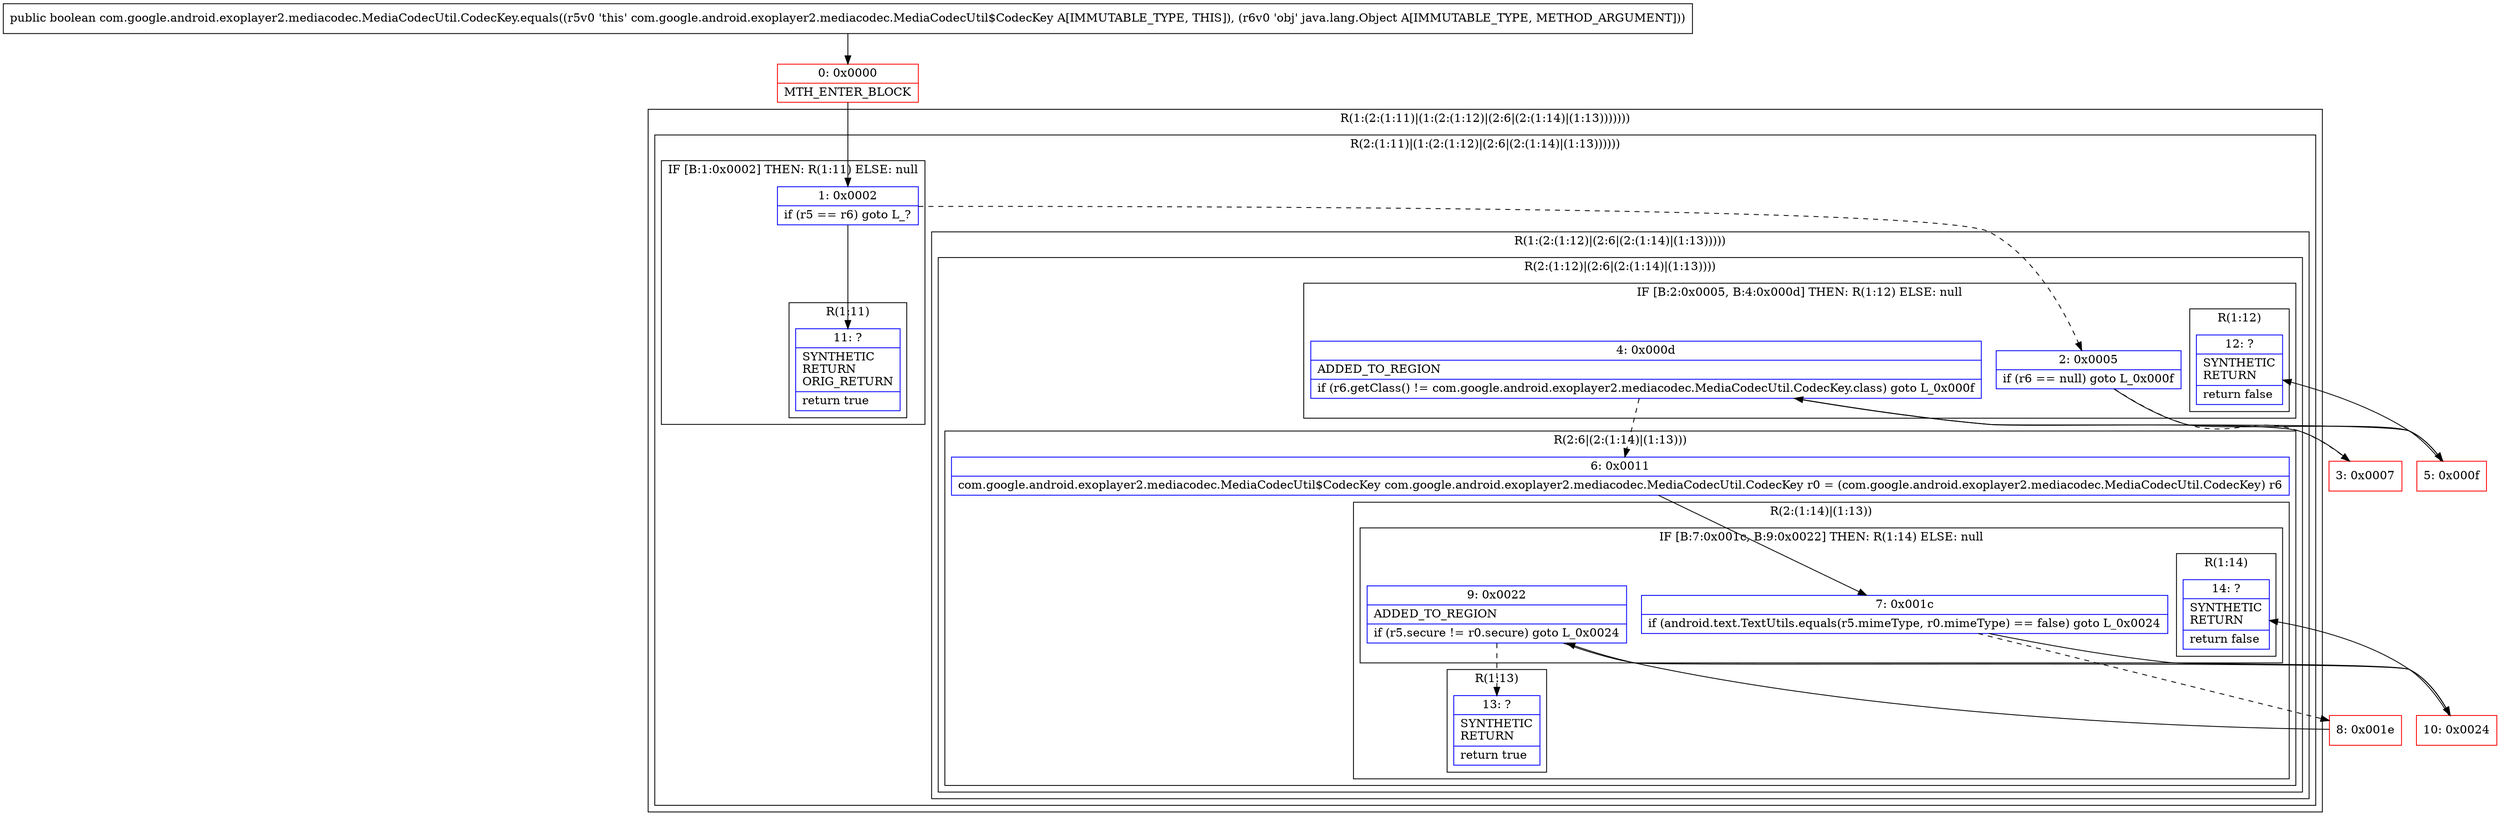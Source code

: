digraph "CFG forcom.google.android.exoplayer2.mediacodec.MediaCodecUtil.CodecKey.equals(Ljava\/lang\/Object;)Z" {
subgraph cluster_Region_1452538983 {
label = "R(1:(2:(1:11)|(1:(2:(1:12)|(2:6|(2:(1:14)|(1:13)))))))";
node [shape=record,color=blue];
subgraph cluster_Region_1315398187 {
label = "R(2:(1:11)|(1:(2:(1:12)|(2:6|(2:(1:14)|(1:13))))))";
node [shape=record,color=blue];
subgraph cluster_IfRegion_231696864 {
label = "IF [B:1:0x0002] THEN: R(1:11) ELSE: null";
node [shape=record,color=blue];
Node_1 [shape=record,label="{1\:\ 0x0002|if (r5 == r6) goto L_?\l}"];
subgraph cluster_Region_530521034 {
label = "R(1:11)";
node [shape=record,color=blue];
Node_11 [shape=record,label="{11\:\ ?|SYNTHETIC\lRETURN\lORIG_RETURN\l|return true\l}"];
}
}
subgraph cluster_Region_1453763738 {
label = "R(1:(2:(1:12)|(2:6|(2:(1:14)|(1:13)))))";
node [shape=record,color=blue];
subgraph cluster_Region_598075999 {
label = "R(2:(1:12)|(2:6|(2:(1:14)|(1:13))))";
node [shape=record,color=blue];
subgraph cluster_IfRegion_1439893410 {
label = "IF [B:2:0x0005, B:4:0x000d] THEN: R(1:12) ELSE: null";
node [shape=record,color=blue];
Node_2 [shape=record,label="{2\:\ 0x0005|if (r6 == null) goto L_0x000f\l}"];
Node_4 [shape=record,label="{4\:\ 0x000d|ADDED_TO_REGION\l|if (r6.getClass() != com.google.android.exoplayer2.mediacodec.MediaCodecUtil.CodecKey.class) goto L_0x000f\l}"];
subgraph cluster_Region_846534553 {
label = "R(1:12)";
node [shape=record,color=blue];
Node_12 [shape=record,label="{12\:\ ?|SYNTHETIC\lRETURN\l|return false\l}"];
}
}
subgraph cluster_Region_659155879 {
label = "R(2:6|(2:(1:14)|(1:13)))";
node [shape=record,color=blue];
Node_6 [shape=record,label="{6\:\ 0x0011|com.google.android.exoplayer2.mediacodec.MediaCodecUtil$CodecKey com.google.android.exoplayer2.mediacodec.MediaCodecUtil.CodecKey r0 = (com.google.android.exoplayer2.mediacodec.MediaCodecUtil.CodecKey) r6\l}"];
subgraph cluster_Region_1372892977 {
label = "R(2:(1:14)|(1:13))";
node [shape=record,color=blue];
subgraph cluster_IfRegion_1101993980 {
label = "IF [B:7:0x001c, B:9:0x0022] THEN: R(1:14) ELSE: null";
node [shape=record,color=blue];
Node_7 [shape=record,label="{7\:\ 0x001c|if (android.text.TextUtils.equals(r5.mimeType, r0.mimeType) == false) goto L_0x0024\l}"];
Node_9 [shape=record,label="{9\:\ 0x0022|ADDED_TO_REGION\l|if (r5.secure != r0.secure) goto L_0x0024\l}"];
subgraph cluster_Region_1563377734 {
label = "R(1:14)";
node [shape=record,color=blue];
Node_14 [shape=record,label="{14\:\ ?|SYNTHETIC\lRETURN\l|return false\l}"];
}
}
subgraph cluster_Region_277656150 {
label = "R(1:13)";
node [shape=record,color=blue];
Node_13 [shape=record,label="{13\:\ ?|SYNTHETIC\lRETURN\l|return true\l}"];
}
}
}
}
}
}
}
Node_0 [shape=record,color=red,label="{0\:\ 0x0000|MTH_ENTER_BLOCK\l}"];
Node_3 [shape=record,color=red,label="{3\:\ 0x0007}"];
Node_5 [shape=record,color=red,label="{5\:\ 0x000f}"];
Node_8 [shape=record,color=red,label="{8\:\ 0x001e}"];
Node_10 [shape=record,color=red,label="{10\:\ 0x0024}"];
MethodNode[shape=record,label="{public boolean com.google.android.exoplayer2.mediacodec.MediaCodecUtil.CodecKey.equals((r5v0 'this' com.google.android.exoplayer2.mediacodec.MediaCodecUtil$CodecKey A[IMMUTABLE_TYPE, THIS]), (r6v0 'obj' java.lang.Object A[IMMUTABLE_TYPE, METHOD_ARGUMENT])) }"];
MethodNode -> Node_0;
Node_1 -> Node_2[style=dashed];
Node_1 -> Node_11;
Node_2 -> Node_3[style=dashed];
Node_2 -> Node_5;
Node_4 -> Node_5;
Node_4 -> Node_6[style=dashed];
Node_6 -> Node_7;
Node_7 -> Node_8[style=dashed];
Node_7 -> Node_10;
Node_9 -> Node_10;
Node_9 -> Node_13[style=dashed];
Node_0 -> Node_1;
Node_3 -> Node_4;
Node_5 -> Node_12;
Node_8 -> Node_9;
Node_10 -> Node_14;
}

